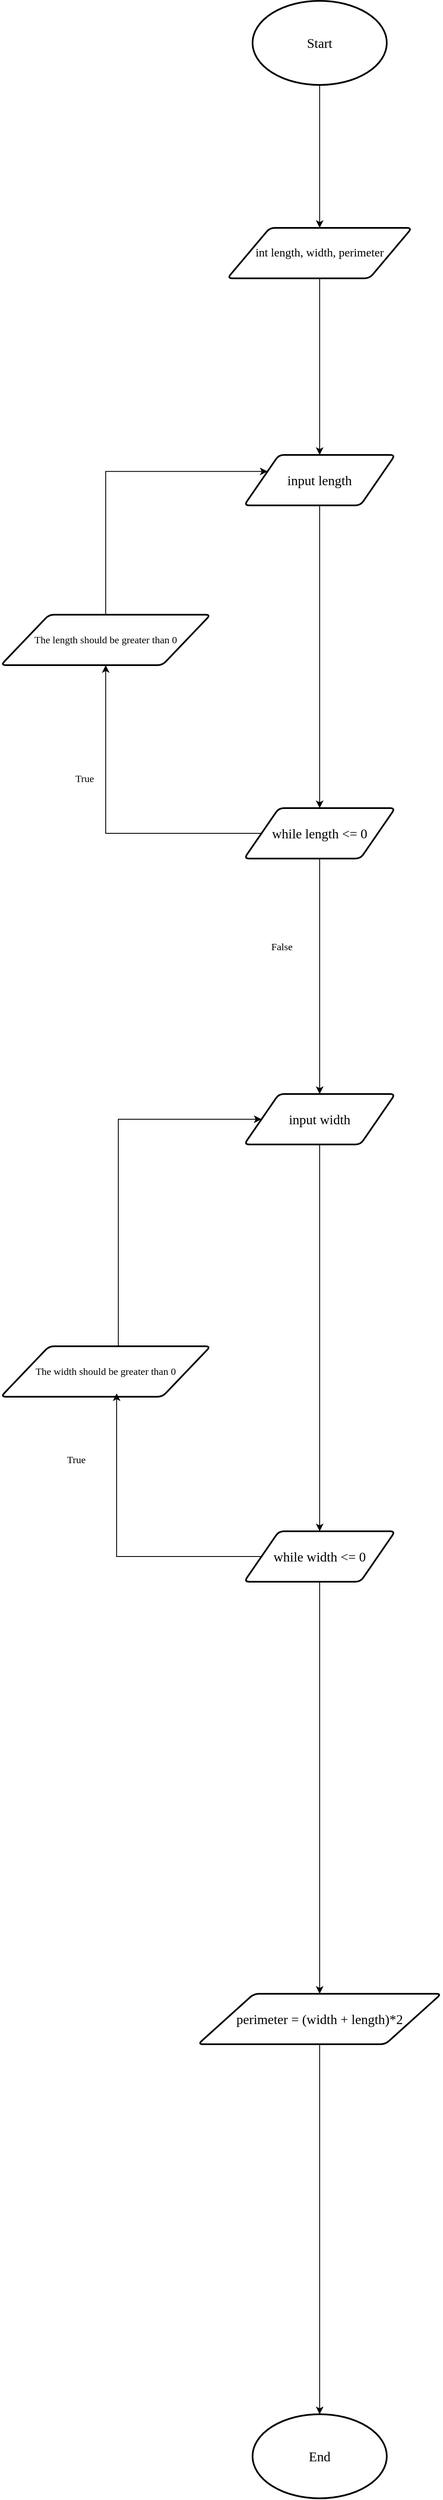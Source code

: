 <mxfile version="24.9.1">
  <diagram name="Page-1" id="6iQ1iisU0MsXhUL3hrb0">
    <mxGraphModel dx="1362" dy="808" grid="1" gridSize="10" guides="1" tooltips="1" connect="1" arrows="1" fold="1" page="1" pageScale="1" pageWidth="850" pageHeight="1100" math="0" shadow="0">
      <root>
        <mxCell id="0" />
        <mxCell id="1" parent="0" />
        <mxCell id="kqbpaamZI5d2fWeG4EFv-1" value="Start" style="strokeWidth=2;html=1;shape=mxgraph.flowchart.start_2;whiteSpace=wrap;fontFamily=Times New Roman;fontSize=16;" vertex="1" parent="1">
          <mxGeometry x="360" y="80" width="160" height="100" as="geometry" />
        </mxCell>
        <mxCell id="kqbpaamZI5d2fWeG4EFv-5" style="edgeStyle=orthogonalEdgeStyle;rounded=0;orthogonalLoop=1;jettySize=auto;html=1;" edge="1" parent="1" source="kqbpaamZI5d2fWeG4EFv-2">
          <mxGeometry relative="1" as="geometry">
            <mxPoint x="440" y="620" as="targetPoint" />
          </mxGeometry>
        </mxCell>
        <mxCell id="kqbpaamZI5d2fWeG4EFv-2" value="int length, width, perimeter" style="shape=parallelogram;html=1;strokeWidth=2;perimeter=parallelogramPerimeter;whiteSpace=wrap;rounded=1;arcSize=12;size=0.23;fontFamily=Times New Roman;fontSize=14;" vertex="1" parent="1">
          <mxGeometry x="330" y="350" width="220" height="60" as="geometry" />
        </mxCell>
        <mxCell id="kqbpaamZI5d2fWeG4EFv-3" value="" style="endArrow=classic;html=1;rounded=0;exitX=0.5;exitY=1;exitDx=0;exitDy=0;exitPerimeter=0;" edge="1" parent="1" source="kqbpaamZI5d2fWeG4EFv-1" target="kqbpaamZI5d2fWeG4EFv-2">
          <mxGeometry width="50" height="50" relative="1" as="geometry">
            <mxPoint x="400" y="320" as="sourcePoint" />
            <mxPoint x="450" y="270" as="targetPoint" />
          </mxGeometry>
        </mxCell>
        <mxCell id="kqbpaamZI5d2fWeG4EFv-11" style="edgeStyle=orthogonalEdgeStyle;rounded=0;orthogonalLoop=1;jettySize=auto;html=1;" edge="1" parent="1" source="kqbpaamZI5d2fWeG4EFv-6" target="kqbpaamZI5d2fWeG4EFv-10">
          <mxGeometry relative="1" as="geometry" />
        </mxCell>
        <mxCell id="kqbpaamZI5d2fWeG4EFv-6" value="input length" style="shape=parallelogram;html=1;strokeWidth=2;perimeter=parallelogramPerimeter;whiteSpace=wrap;rounded=1;arcSize=12;size=0.23;fontFamily=Times New Roman;fontSize=16;" vertex="1" parent="1">
          <mxGeometry x="350" y="620" width="180" height="60" as="geometry" />
        </mxCell>
        <mxCell id="kqbpaamZI5d2fWeG4EFv-27" style="edgeStyle=orthogonalEdgeStyle;rounded=0;orthogonalLoop=1;jettySize=auto;html=1;entryX=0.5;entryY=0;entryDx=0;entryDy=0;" edge="1" parent="1" source="kqbpaamZI5d2fWeG4EFv-7" target="kqbpaamZI5d2fWeG4EFv-24">
          <mxGeometry relative="1" as="geometry" />
        </mxCell>
        <mxCell id="kqbpaamZI5d2fWeG4EFv-7" value="input width" style="shape=parallelogram;html=1;strokeWidth=2;perimeter=parallelogramPerimeter;whiteSpace=wrap;rounded=1;arcSize=12;size=0.23;fontFamily=Times New Roman;fontSize=16;" vertex="1" parent="1">
          <mxGeometry x="350" y="1380" width="180" height="60" as="geometry" />
        </mxCell>
        <mxCell id="kqbpaamZI5d2fWeG4EFv-21" style="edgeStyle=orthogonalEdgeStyle;rounded=0;orthogonalLoop=1;jettySize=auto;html=1;entryX=0.5;entryY=1;entryDx=0;entryDy=0;" edge="1" parent="1" source="kqbpaamZI5d2fWeG4EFv-10" target="kqbpaamZI5d2fWeG4EFv-12">
          <mxGeometry relative="1" as="geometry" />
        </mxCell>
        <mxCell id="kqbpaamZI5d2fWeG4EFv-23" style="edgeStyle=orthogonalEdgeStyle;rounded=0;orthogonalLoop=1;jettySize=auto;html=1;" edge="1" parent="1" source="kqbpaamZI5d2fWeG4EFv-10" target="kqbpaamZI5d2fWeG4EFv-7">
          <mxGeometry relative="1" as="geometry" />
        </mxCell>
        <mxCell id="kqbpaamZI5d2fWeG4EFv-10" value="while length &amp;lt;= 0" style="shape=parallelogram;html=1;strokeWidth=2;perimeter=parallelogramPerimeter;whiteSpace=wrap;rounded=1;arcSize=12;size=0.23;fontFamily=Times New Roman;fontSize=16;" vertex="1" parent="1">
          <mxGeometry x="350" y="1040" width="180" height="60" as="geometry" />
        </mxCell>
        <mxCell id="kqbpaamZI5d2fWeG4EFv-22" style="edgeStyle=orthogonalEdgeStyle;rounded=0;orthogonalLoop=1;jettySize=auto;html=1;entryX=0;entryY=0.25;entryDx=0;entryDy=0;" edge="1" parent="1" source="kqbpaamZI5d2fWeG4EFv-12" target="kqbpaamZI5d2fWeG4EFv-6">
          <mxGeometry relative="1" as="geometry">
            <Array as="points">
              <mxPoint x="185" y="640" />
            </Array>
          </mxGeometry>
        </mxCell>
        <mxCell id="kqbpaamZI5d2fWeG4EFv-12" value="&lt;div align=&quot;left&quot;&gt;The length should be greater than 0&lt;br&gt;&lt;/div&gt;" style="shape=parallelogram;html=1;strokeWidth=2;perimeter=parallelogramPerimeter;whiteSpace=wrap;rounded=1;arcSize=12;size=0.23;fontFamily=Times New Roman;" vertex="1" parent="1">
          <mxGeometry x="60" y="810" width="250" height="60" as="geometry" />
        </mxCell>
        <mxCell id="kqbpaamZI5d2fWeG4EFv-33" style="edgeStyle=orthogonalEdgeStyle;rounded=0;orthogonalLoop=1;jettySize=auto;html=1;" edge="1" parent="1" source="kqbpaamZI5d2fWeG4EFv-24" target="kqbpaamZI5d2fWeG4EFv-32">
          <mxGeometry relative="1" as="geometry" />
        </mxCell>
        <mxCell id="kqbpaamZI5d2fWeG4EFv-24" value="while width &amp;lt;= 0" style="shape=parallelogram;html=1;strokeWidth=2;perimeter=parallelogramPerimeter;whiteSpace=wrap;rounded=1;arcSize=12;size=0.23;fontFamily=Times New Roman;fontSize=16;" vertex="1" parent="1">
          <mxGeometry x="350" y="1900" width="180" height="60" as="geometry" />
        </mxCell>
        <mxCell id="kqbpaamZI5d2fWeG4EFv-26" style="edgeStyle=orthogonalEdgeStyle;rounded=0;orthogonalLoop=1;jettySize=auto;html=1;entryX=0;entryY=0.5;entryDx=0;entryDy=0;" edge="1" parent="1" source="kqbpaamZI5d2fWeG4EFv-25" target="kqbpaamZI5d2fWeG4EFv-7">
          <mxGeometry relative="1" as="geometry">
            <Array as="points">
              <mxPoint x="200" y="1410" />
            </Array>
          </mxGeometry>
        </mxCell>
        <mxCell id="kqbpaamZI5d2fWeG4EFv-25" value="&lt;div align=&quot;left&quot;&gt;The width should be greater than 0&lt;br&gt;&lt;/div&gt;" style="shape=parallelogram;html=1;strokeWidth=2;perimeter=parallelogramPerimeter;whiteSpace=wrap;rounded=1;arcSize=12;size=0.23;fontFamily=Times New Roman;" vertex="1" parent="1">
          <mxGeometry x="60" y="1680" width="250" height="60" as="geometry" />
        </mxCell>
        <mxCell id="kqbpaamZI5d2fWeG4EFv-28" style="edgeStyle=orthogonalEdgeStyle;rounded=0;orthogonalLoop=1;jettySize=auto;html=1;entryX=0.552;entryY=0.933;entryDx=0;entryDy=0;entryPerimeter=0;" edge="1" parent="1" source="kqbpaamZI5d2fWeG4EFv-24" target="kqbpaamZI5d2fWeG4EFv-25">
          <mxGeometry relative="1" as="geometry" />
        </mxCell>
        <mxCell id="kqbpaamZI5d2fWeG4EFv-29" value="True" style="text;html=1;align=center;verticalAlign=middle;whiteSpace=wrap;rounded=0;fontFamily=Times New Roman;" vertex="1" parent="1">
          <mxGeometry x="130" y="990" width="60" height="30" as="geometry" />
        </mxCell>
        <mxCell id="kqbpaamZI5d2fWeG4EFv-30" value="False" style="text;html=1;align=center;verticalAlign=middle;whiteSpace=wrap;rounded=0;fontFamily=Times New Roman;" vertex="1" parent="1">
          <mxGeometry x="365" y="1190" width="60" height="30" as="geometry" />
        </mxCell>
        <mxCell id="kqbpaamZI5d2fWeG4EFv-31" value="True" style="text;html=1;align=center;verticalAlign=middle;whiteSpace=wrap;rounded=0;fontFamily=Times New Roman;" vertex="1" parent="1">
          <mxGeometry x="120" y="1800" width="60" height="30" as="geometry" />
        </mxCell>
        <mxCell id="kqbpaamZI5d2fWeG4EFv-35" style="edgeStyle=orthogonalEdgeStyle;rounded=0;orthogonalLoop=1;jettySize=auto;html=1;" edge="1" parent="1" source="kqbpaamZI5d2fWeG4EFv-32" target="kqbpaamZI5d2fWeG4EFv-34">
          <mxGeometry relative="1" as="geometry" />
        </mxCell>
        <mxCell id="kqbpaamZI5d2fWeG4EFv-32" value="perimeter = (width + length)*2" style="shape=parallelogram;html=1;strokeWidth=2;perimeter=parallelogramPerimeter;whiteSpace=wrap;rounded=1;arcSize=12;size=0.23;fontFamily=Times New Roman;fontSize=16;" vertex="1" parent="1">
          <mxGeometry x="295" y="2450" width="290" height="60" as="geometry" />
        </mxCell>
        <mxCell id="kqbpaamZI5d2fWeG4EFv-34" value="End" style="strokeWidth=2;html=1;shape=mxgraph.flowchart.start_2;whiteSpace=wrap;fontFamily=Times New Roman;fontSize=16;" vertex="1" parent="1">
          <mxGeometry x="360" y="2950" width="160" height="100" as="geometry" />
        </mxCell>
      </root>
    </mxGraphModel>
  </diagram>
</mxfile>
